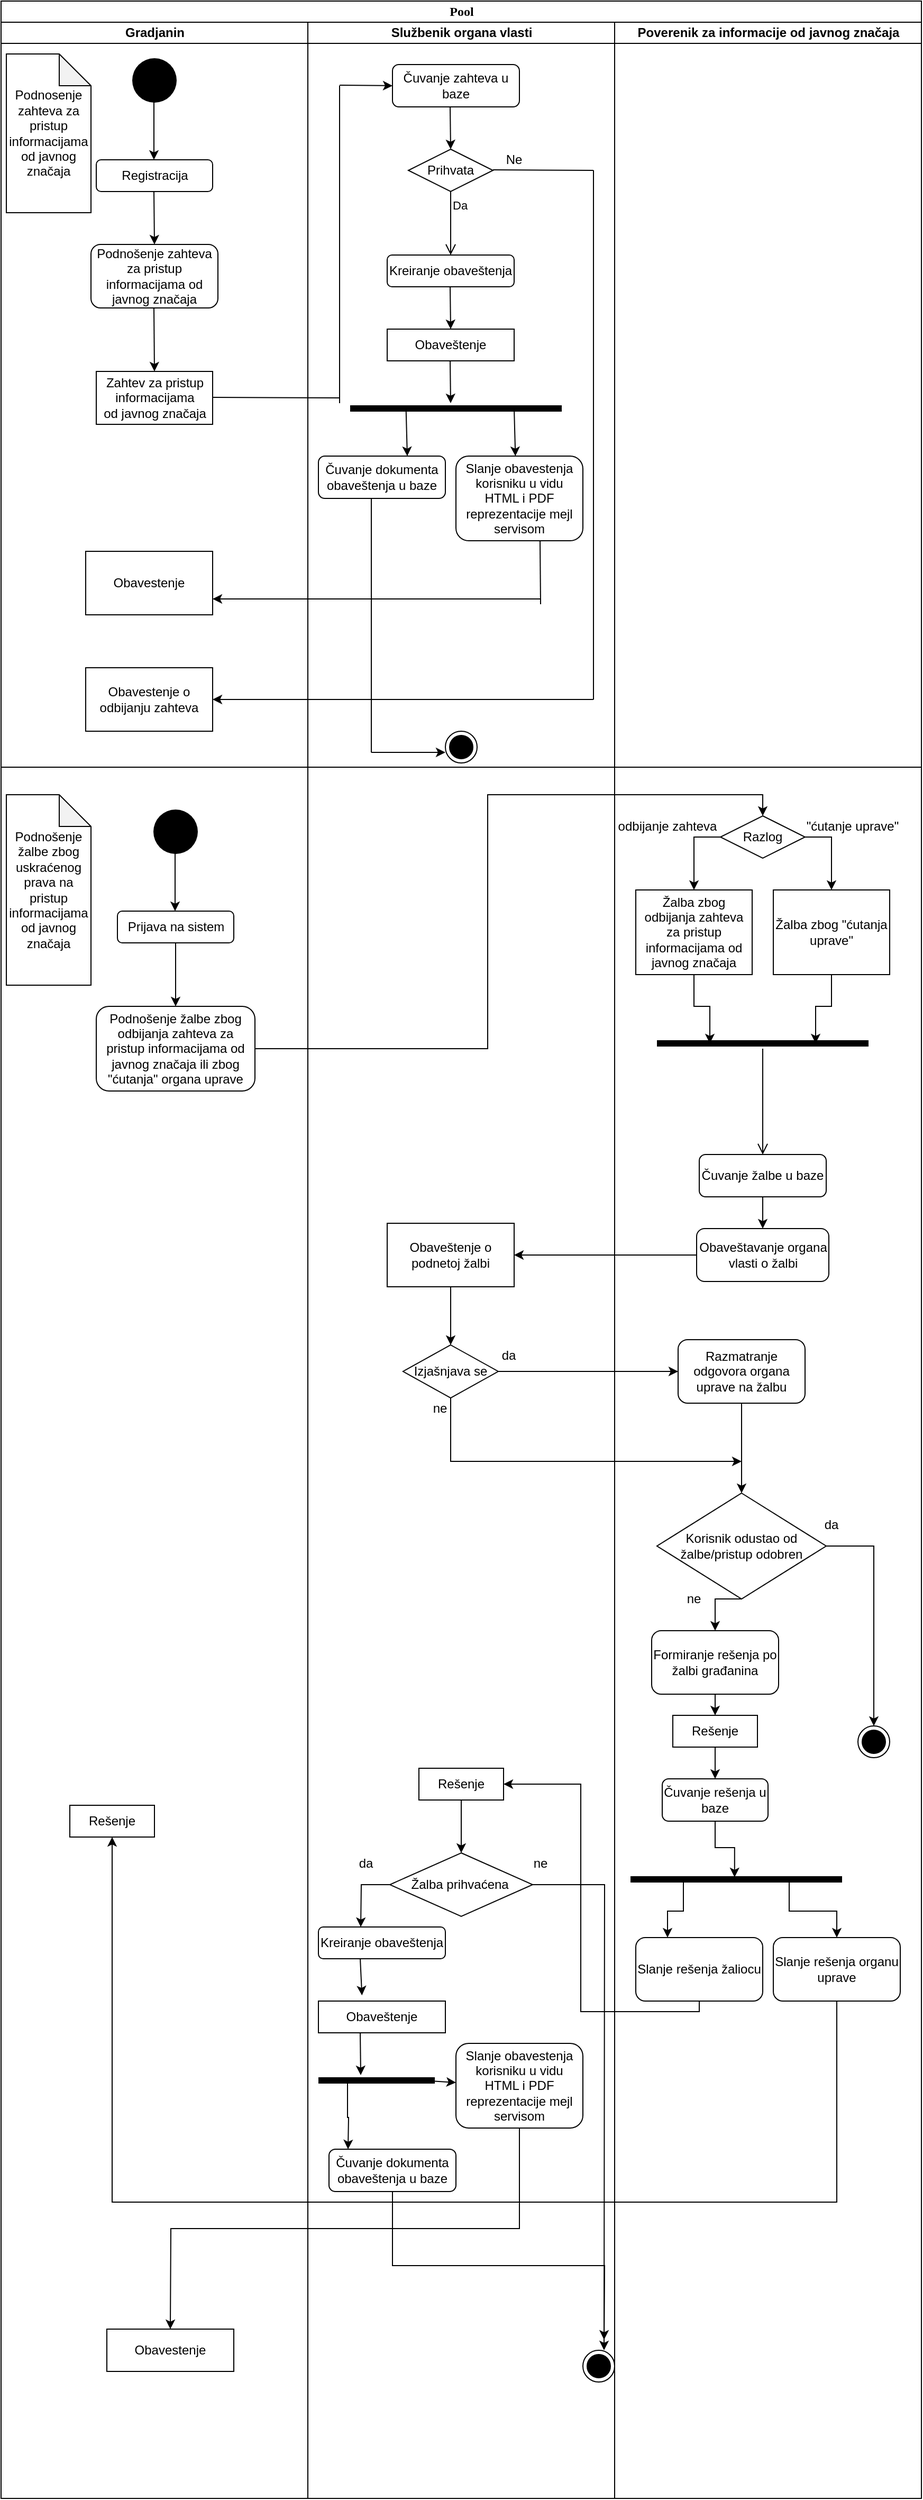 <mxfile version="14.1.9" type="device"><diagram name="Page-1" id="0783ab3e-0a74-02c8-0abd-f7b4e66b4bec"><mxGraphModel dx="1038" dy="580" grid="1" gridSize="10" guides="1" tooltips="1" connect="1" arrows="1" fold="1" page="1" pageScale="1" pageWidth="850" pageHeight="1100" background="#ffffff" math="0" shadow="0"><root><mxCell id="0"/><mxCell id="1" parent="0"/><mxCell id="1c1d494c118603dd-1" value="Pool" style="swimlane;html=1;childLayout=stackLayout;startSize=20;rounded=0;shadow=0;comic=0;labelBackgroundColor=none;strokeWidth=1;fontFamily=Verdana;fontSize=12;align=center;" parent="1" vertex="1"><mxGeometry x="40" y="80" width="870" height="2360" as="geometry"/></mxCell><mxCell id="1c1d494c118603dd-2" value="Gradjanin" style="swimlane;html=1;startSize=20;" parent="1c1d494c118603dd-1" vertex="1"><mxGeometry y="20" width="290" height="2340" as="geometry"/></mxCell><mxCell id="YrZ_XM2iZzjS509e-_wG-17" value="" style="ellipse;html=1;shape=startState;fillColor=#000000;strokeColor=none;" vertex="1" parent="1c1d494c118603dd-2"><mxGeometry x="120" y="30" width="50" height="50" as="geometry"/></mxCell><mxCell id="YrZ_XM2iZzjS509e-_wG-18" value="" style="edgeStyle=orthogonalEdgeStyle;html=1;verticalAlign=bottom;endArrow=open;endSize=8;strokeColor=none;" edge="1" source="YrZ_XM2iZzjS509e-_wG-17" parent="1c1d494c118603dd-2"><mxGeometry relative="1" as="geometry"><mxPoint x="45" y="120" as="targetPoint"/></mxGeometry></mxCell><mxCell id="YrZ_XM2iZzjS509e-_wG-20" value="Registracija" style="html=1;strokeColor=#000000;rounded=1;" vertex="1" parent="1c1d494c118603dd-2"><mxGeometry x="90" y="130" width="110" height="30" as="geometry"/></mxCell><mxCell id="YrZ_XM2iZzjS509e-_wG-22" value="" style="endArrow=classic;html=1;" edge="1" parent="1c1d494c118603dd-2"><mxGeometry width="50" height="50" relative="1" as="geometry"><mxPoint x="144.5" y="50" as="sourcePoint"/><mxPoint x="144.5" y="130" as="targetPoint"/></mxGeometry></mxCell><mxCell id="YrZ_XM2iZzjS509e-_wG-23" value="Podnošenje zahteva za pristup informacijama od javnog značaja" style="rounded=1;whiteSpace=wrap;html=1;strokeColor=#000000;" vertex="1" parent="1c1d494c118603dd-2"><mxGeometry x="85" y="210" width="120" height="60" as="geometry"/></mxCell><mxCell id="YrZ_XM2iZzjS509e-_wG-25" value="" style="endArrow=classic;html=1;" edge="1" parent="1c1d494c118603dd-2"><mxGeometry width="50" height="50" relative="1" as="geometry"><mxPoint x="144.5" y="160" as="sourcePoint"/><mxPoint x="145" y="210" as="targetPoint"/></mxGeometry></mxCell><mxCell id="YrZ_XM2iZzjS509e-_wG-27" value="Zahtev za pristup &lt;br&gt;informacijama &lt;br&gt;od javnog značaja" style="html=1;rounded=0;strokeColor=#000000;" vertex="1" parent="1c1d494c118603dd-2"><mxGeometry x="90" y="330" width="110" height="50" as="geometry"/></mxCell><mxCell id="YrZ_XM2iZzjS509e-_wG-28" value="" style="endArrow=classic;html=1;" edge="1" parent="1c1d494c118603dd-2"><mxGeometry width="50" height="50" relative="1" as="geometry"><mxPoint x="144.5" y="270" as="sourcePoint"/><mxPoint x="145" y="330" as="targetPoint"/></mxGeometry></mxCell><mxCell id="YrZ_XM2iZzjS509e-_wG-31" value="" style="endArrow=none;html=1;" edge="1" parent="1c1d494c118603dd-2"><mxGeometry width="50" height="50" relative="1" as="geometry"><mxPoint x="200" y="354.5" as="sourcePoint"/><mxPoint x="320" y="355" as="targetPoint"/></mxGeometry></mxCell><mxCell id="YrZ_XM2iZzjS509e-_wG-53" value="Obavestenje" style="rounded=0;whiteSpace=wrap;html=1;strokeColor=#000000;fillColor=#FFFFFF;" vertex="1" parent="1c1d494c118603dd-2"><mxGeometry x="80" y="500" width="120" height="60" as="geometry"/></mxCell><mxCell id="YrZ_XM2iZzjS509e-_wG-62" value="Obavestenje o odbijanju zahteva" style="rounded=0;whiteSpace=wrap;html=1;" vertex="1" parent="1c1d494c118603dd-2"><mxGeometry x="80" y="610" width="120" height="60" as="geometry"/></mxCell><mxCell id="YrZ_XM2iZzjS509e-_wG-68" value="Podnosenje zahteva za pristup informacijama od javnog značaja" style="shape=note;whiteSpace=wrap;html=1;backgroundOutline=1;darkOpacity=0.05;rounded=0;strokeColor=#000000;fillColor=#FFFFFF;" vertex="1" parent="1c1d494c118603dd-2"><mxGeometry x="5" y="30" width="80" height="150" as="geometry"/></mxCell><mxCell id="YrZ_XM2iZzjS509e-_wG-69" value="Podnošenje žalbe zbog uskraćenog prava na pristup informacijama od javnog značaja" style="shape=note;whiteSpace=wrap;html=1;backgroundOutline=1;darkOpacity=0.05;rounded=0;strokeColor=#000000;fillColor=#FFFFFF;" vertex="1" parent="1c1d494c118603dd-2"><mxGeometry x="5" y="730" width="80" height="180" as="geometry"/></mxCell><mxCell id="YrZ_XM2iZzjS509e-_wG-70" value="" style="ellipse;html=1;shape=startState;fillColor=#000000;strokeColor=none;" vertex="1" parent="1c1d494c118603dd-2"><mxGeometry x="140" y="740" width="50" height="50" as="geometry"/></mxCell><mxCell id="YrZ_XM2iZzjS509e-_wG-71" value="Prijava na sistem" style="html=1;strokeColor=#000000;rounded=1;" vertex="1" parent="1c1d494c118603dd-2"><mxGeometry x="110" y="840" width="110" height="30" as="geometry"/></mxCell><mxCell id="YrZ_XM2iZzjS509e-_wG-72" value="" style="endArrow=classic;html=1;" edge="1" parent="1c1d494c118603dd-2"><mxGeometry width="50" height="50" relative="1" as="geometry"><mxPoint x="164.5" y="760" as="sourcePoint"/><mxPoint x="164.5" y="840" as="targetPoint"/></mxGeometry></mxCell><mxCell id="YrZ_XM2iZzjS509e-_wG-73" value="Podnošenje žalbe zbog odbijanja zahteva za pristup informacijama od javnog značaja ili zbog &quot;ćutanja&quot; organa uprave" style="rounded=1;whiteSpace=wrap;html=1;strokeColor=#000000;fillColor=#FFFFFF;" vertex="1" parent="1c1d494c118603dd-2"><mxGeometry x="90" y="930" width="150" height="80" as="geometry"/></mxCell><mxCell id="YrZ_XM2iZzjS509e-_wG-74" value="" style="endArrow=classic;html=1;strokeColor=#000000;exitX=0.5;exitY=1;exitDx=0;exitDy=0;entryX=0.5;entryY=0;entryDx=0;entryDy=0;" edge="1" parent="1c1d494c118603dd-2" source="YrZ_XM2iZzjS509e-_wG-71" target="YrZ_XM2iZzjS509e-_wG-73"><mxGeometry width="50" height="50" relative="1" as="geometry"><mxPoint x="270" y="920" as="sourcePoint"/><mxPoint x="320" y="870" as="targetPoint"/></mxGeometry></mxCell><mxCell id="YrZ_XM2iZzjS509e-_wG-128" value="Rešenje" style="rounded=0;whiteSpace=wrap;html=1;strokeColor=#000000;fillColor=#FFFFFF;" vertex="1" parent="1c1d494c118603dd-2"><mxGeometry x="65" y="1685" width="80" height="30" as="geometry"/></mxCell><mxCell id="YrZ_XM2iZzjS509e-_wG-194" value="Obavestenje" style="rounded=0;whiteSpace=wrap;html=1;strokeColor=#000000;fillColor=#FFFFFF;" vertex="1" parent="1c1d494c118603dd-2"><mxGeometry x="100" y="2180" width="120" height="40" as="geometry"/></mxCell><mxCell id="YrZ_XM2iZzjS509e-_wG-92" style="edgeStyle=orthogonalEdgeStyle;rounded=0;orthogonalLoop=1;jettySize=auto;html=1;exitX=1;exitY=0.5;exitDx=0;exitDy=0;entryX=0.5;entryY=0;entryDx=0;entryDy=0;strokeColor=#000000;" edge="1" parent="1c1d494c118603dd-1" source="YrZ_XM2iZzjS509e-_wG-73" target="YrZ_XM2iZzjS509e-_wG-80"><mxGeometry relative="1" as="geometry"/></mxCell><mxCell id="YrZ_XM2iZzjS509e-_wG-100" style="edgeStyle=orthogonalEdgeStyle;rounded=0;orthogonalLoop=1;jettySize=auto;html=1;exitX=0;exitY=0.5;exitDx=0;exitDy=0;strokeColor=#000000;entryX=1;entryY=0.5;entryDx=0;entryDy=0;" edge="1" parent="1c1d494c118603dd-1" source="YrZ_XM2iZzjS509e-_wG-98" target="YrZ_XM2iZzjS509e-_wG-102"><mxGeometry relative="1" as="geometry"><mxPoint x="490" y="1185" as="targetPoint"/></mxGeometry></mxCell><mxCell id="YrZ_XM2iZzjS509e-_wG-104" style="edgeStyle=orthogonalEdgeStyle;rounded=0;orthogonalLoop=1;jettySize=auto;html=1;exitX=1;exitY=0.5;exitDx=0;exitDy=0;strokeColor=#000000;entryX=0;entryY=0.5;entryDx=0;entryDy=0;" edge="1" parent="1c1d494c118603dd-1" source="YrZ_XM2iZzjS509e-_wG-103" target="YrZ_XM2iZzjS509e-_wG-105"><mxGeometry relative="1" as="geometry"><mxPoint x="690" y="1295" as="targetPoint"/></mxGeometry></mxCell><mxCell id="YrZ_XM2iZzjS509e-_wG-107" style="edgeStyle=orthogonalEdgeStyle;rounded=0;orthogonalLoop=1;jettySize=auto;html=1;exitX=0.5;exitY=1;exitDx=0;exitDy=0;strokeColor=#000000;" edge="1" parent="1c1d494c118603dd-1" source="YrZ_XM2iZzjS509e-_wG-103"><mxGeometry relative="1" as="geometry"><mxPoint x="700" y="1380" as="targetPoint"/><Array as="points"><mxPoint x="425" y="1380"/></Array></mxGeometry></mxCell><mxCell id="YrZ_XM2iZzjS509e-_wG-126" style="edgeStyle=orthogonalEdgeStyle;rounded=0;orthogonalLoop=1;jettySize=auto;html=1;exitX=0.5;exitY=1;exitDx=0;exitDy=0;entryX=1;entryY=0.5;entryDx=0;entryDy=0;strokeColor=#000000;" edge="1" parent="1c1d494c118603dd-1" source="YrZ_XM2iZzjS509e-_wG-123" target="YrZ_XM2iZzjS509e-_wG-121"><mxGeometry relative="1" as="geometry"><Array as="points"><mxPoint x="660" y="1900"/><mxPoint x="548" y="1900"/><mxPoint x="548" y="1685"/></Array></mxGeometry></mxCell><mxCell id="YrZ_XM2iZzjS509e-_wG-127" style="edgeStyle=orthogonalEdgeStyle;rounded=0;orthogonalLoop=1;jettySize=auto;html=1;exitX=0.5;exitY=1;exitDx=0;exitDy=0;strokeColor=#000000;entryX=0.5;entryY=1;entryDx=0;entryDy=0;" edge="1" parent="1c1d494c118603dd-1" source="YrZ_XM2iZzjS509e-_wG-124" target="YrZ_XM2iZzjS509e-_wG-128"><mxGeometry relative="1" as="geometry"><mxPoint x="105" y="1740" as="targetPoint"/><Array as="points"><mxPoint x="790" y="2080"/><mxPoint x="105" y="2080"/></Array></mxGeometry></mxCell><mxCell id="1c1d494c118603dd-3" value="Službenik organa vlasti" style="swimlane;html=1;startSize=20;" parent="1c1d494c118603dd-1" vertex="1"><mxGeometry x="290" y="20" width="290" height="2340" as="geometry"/></mxCell><mxCell id="YrZ_XM2iZzjS509e-_wG-29" value="Čuvanje zahteva u baze" style="rounded=1;whiteSpace=wrap;html=1;strokeColor=#000000;" vertex="1" parent="1c1d494c118603dd-3"><mxGeometry x="80" y="40" width="120" height="40" as="geometry"/></mxCell><mxCell id="YrZ_XM2iZzjS509e-_wG-32" value="" style="endArrow=none;html=1;" edge="1" parent="1c1d494c118603dd-3"><mxGeometry width="50" height="50" relative="1" as="geometry"><mxPoint x="30" y="360" as="sourcePoint"/><mxPoint x="30" y="60" as="targetPoint"/></mxGeometry></mxCell><mxCell id="YrZ_XM2iZzjS509e-_wG-33" value="" style="endArrow=classic;html=1;" edge="1" parent="1c1d494c118603dd-3"><mxGeometry width="50" height="50" relative="1" as="geometry"><mxPoint x="30" y="59.5" as="sourcePoint"/><mxPoint x="80" y="60" as="targetPoint"/></mxGeometry></mxCell><mxCell id="YrZ_XM2iZzjS509e-_wG-36" value="Prihvata" style="rhombus;whiteSpace=wrap;html=1;rounded=0;fillColor=#FFFFFF;" vertex="1" parent="1c1d494c118603dd-3"><mxGeometry x="95" y="120" width="80" height="40" as="geometry"/></mxCell><mxCell id="YrZ_XM2iZzjS509e-_wG-38" value="Da" style="edgeStyle=orthogonalEdgeStyle;html=1;align=left;verticalAlign=top;endArrow=open;endSize=8;" edge="1" source="YrZ_XM2iZzjS509e-_wG-36" parent="1c1d494c118603dd-3"><mxGeometry x="-1" relative="1" as="geometry"><mxPoint x="135" y="220" as="targetPoint"/></mxGeometry></mxCell><mxCell id="YrZ_XM2iZzjS509e-_wG-40" value="" style="endArrow=classic;html=1;strokeColor=#000000;" edge="1" parent="1c1d494c118603dd-3"><mxGeometry width="50" height="50" relative="1" as="geometry"><mxPoint x="134.5" y="80" as="sourcePoint"/><mxPoint x="135" y="120" as="targetPoint"/></mxGeometry></mxCell><mxCell id="YrZ_XM2iZzjS509e-_wG-41" value="Kreiranje obaveštenja" style="rounded=1;whiteSpace=wrap;html=1;strokeColor=#000000;fillColor=#FFFFFF;" vertex="1" parent="1c1d494c118603dd-3"><mxGeometry x="75" y="220" width="120" height="30" as="geometry"/></mxCell><mxCell id="YrZ_XM2iZzjS509e-_wG-42" value="Obaveštenje" style="rounded=0;whiteSpace=wrap;html=1;strokeColor=#000000;fillColor=#FFFFFF;" vertex="1" parent="1c1d494c118603dd-3"><mxGeometry x="75" y="290" width="120" height="30" as="geometry"/></mxCell><mxCell id="YrZ_XM2iZzjS509e-_wG-43" value="Čuvanje dokumenta obaveštenja u baze" style="rounded=1;whiteSpace=wrap;html=1;strokeColor=#000000;fillColor=#FFFFFF;" vertex="1" parent="1c1d494c118603dd-3"><mxGeometry x="10" y="410" width="120" height="40" as="geometry"/></mxCell><mxCell id="YrZ_XM2iZzjS509e-_wG-45" value="" style="endArrow=classic;html=1;strokeColor=#000000;entryX=0.5;entryY=0;entryDx=0;entryDy=0;" edge="1" parent="1c1d494c118603dd-3" target="YrZ_XM2iZzjS509e-_wG-42"><mxGeometry width="50" height="50" relative="1" as="geometry"><mxPoint x="134.5" y="250" as="sourcePoint"/><mxPoint x="134.5" y="310" as="targetPoint"/></mxGeometry></mxCell><mxCell id="YrZ_XM2iZzjS509e-_wG-46" value="Slanje obavestenja korisniku u vidu HTML i PDF reprezentacije mejl servisom" style="rounded=1;whiteSpace=wrap;html=1;strokeColor=#000000;fillColor=#FFFFFF;" vertex="1" parent="1c1d494c118603dd-3"><mxGeometry x="140" y="410" width="120" height="80" as="geometry"/></mxCell><mxCell id="YrZ_XM2iZzjS509e-_wG-48" value="" style="shape=line;html=1;strokeWidth=6;" vertex="1" parent="1c1d494c118603dd-3"><mxGeometry x="40" y="360" width="200" height="10" as="geometry"/></mxCell><mxCell id="YrZ_XM2iZzjS509e-_wG-49" value="" style="endArrow=classic;html=1;strokeColor=#000000;" edge="1" parent="1c1d494c118603dd-3"><mxGeometry width="50" height="50" relative="1" as="geometry"><mxPoint x="134.5" y="320" as="sourcePoint"/><mxPoint x="135" y="360" as="targetPoint"/></mxGeometry></mxCell><mxCell id="YrZ_XM2iZzjS509e-_wG-51" value="" style="endArrow=classic;html=1;strokeColor=#000000;exitX=0.264;exitY=0.517;exitDx=0;exitDy=0;exitPerimeter=0;" edge="1" parent="1c1d494c118603dd-3" source="YrZ_XM2iZzjS509e-_wG-48"><mxGeometry width="50" height="50" relative="1" as="geometry"><mxPoint x="94" y="370" as="sourcePoint"/><mxPoint x="94" y="410" as="targetPoint"/></mxGeometry></mxCell><mxCell id="YrZ_XM2iZzjS509e-_wG-52" value="" style="endArrow=classic;html=1;strokeColor=#000000;exitX=0.264;exitY=0.517;exitDx=0;exitDy=0;exitPerimeter=0;" edge="1" parent="1c1d494c118603dd-3"><mxGeometry width="50" height="50" relative="1" as="geometry"><mxPoint x="195.0" y="365.17" as="sourcePoint"/><mxPoint x="196.2" y="410" as="targetPoint"/></mxGeometry></mxCell><mxCell id="YrZ_XM2iZzjS509e-_wG-54" value="" style="endArrow=none;html=1;strokeColor=#000000;" edge="1" parent="1c1d494c118603dd-3"><mxGeometry width="50" height="50" relative="1" as="geometry"><mxPoint x="220" y="550" as="sourcePoint"/><mxPoint x="219.5" y="490" as="targetPoint"/></mxGeometry></mxCell><mxCell id="YrZ_XM2iZzjS509e-_wG-55" value="" style="endArrow=classic;html=1;strokeColor=#000000;entryX=1;entryY=0.75;entryDx=0;entryDy=0;" edge="1" parent="1c1d494c118603dd-3" target="YrZ_XM2iZzjS509e-_wG-53"><mxGeometry width="50" height="50" relative="1" as="geometry"><mxPoint x="220" y="545" as="sourcePoint"/><mxPoint x="100" y="540" as="targetPoint"/></mxGeometry></mxCell><mxCell id="YrZ_XM2iZzjS509e-_wG-56" value="" style="ellipse;html=1;shape=endState;fillColor=#000000;rounded=0;" vertex="1" parent="1c1d494c118603dd-3"><mxGeometry x="130" y="670" width="30" height="30" as="geometry"/></mxCell><mxCell id="YrZ_XM2iZzjS509e-_wG-57" value="" style="endArrow=none;html=1;strokeColor=#000000;" edge="1" parent="1c1d494c118603dd-3"><mxGeometry width="50" height="50" relative="1" as="geometry"><mxPoint x="60" y="450" as="sourcePoint"/><mxPoint x="60" y="690" as="targetPoint"/></mxGeometry></mxCell><mxCell id="YrZ_XM2iZzjS509e-_wG-58" value="" style="endArrow=classic;html=1;strokeColor=#000000;" edge="1" parent="1c1d494c118603dd-3"><mxGeometry width="50" height="50" relative="1" as="geometry"><mxPoint x="60" y="690" as="sourcePoint"/><mxPoint x="130" y="690" as="targetPoint"/></mxGeometry></mxCell><mxCell id="YrZ_XM2iZzjS509e-_wG-60" value="" style="endArrow=none;html=1;strokeColor=#000000;" edge="1" parent="1c1d494c118603dd-3"><mxGeometry width="50" height="50" relative="1" as="geometry"><mxPoint x="270" y="640" as="sourcePoint"/><mxPoint x="270" y="140" as="targetPoint"/></mxGeometry></mxCell><mxCell id="YrZ_XM2iZzjS509e-_wG-61" value="" style="endArrow=classic;html=1;strokeColor=#000000;" edge="1" parent="1c1d494c118603dd-3" target="YrZ_XM2iZzjS509e-_wG-62"><mxGeometry width="50" height="50" relative="1" as="geometry"><mxPoint x="270" y="640" as="sourcePoint"/><mxPoint x="-90" y="640" as="targetPoint"/></mxGeometry></mxCell><mxCell id="YrZ_XM2iZzjS509e-_wG-63" value="Ne" style="text;html=1;strokeColor=none;fillColor=none;align=center;verticalAlign=middle;whiteSpace=wrap;rounded=0;" vertex="1" parent="1c1d494c118603dd-3"><mxGeometry x="175" y="120" width="40" height="20" as="geometry"/></mxCell><mxCell id="YrZ_XM2iZzjS509e-_wG-65" value="" style="endArrow=none;html=1;strokeColor=#000000;" edge="1" parent="1c1d494c118603dd-3"><mxGeometry width="50" height="50" relative="1" as="geometry"><mxPoint x="175" y="139.5" as="sourcePoint"/><mxPoint x="270" y="140" as="targetPoint"/></mxGeometry></mxCell><mxCell id="YrZ_XM2iZzjS509e-_wG-106" style="edgeStyle=orthogonalEdgeStyle;rounded=0;orthogonalLoop=1;jettySize=auto;html=1;exitX=0.5;exitY=1;exitDx=0;exitDy=0;entryX=0.5;entryY=0;entryDx=0;entryDy=0;strokeColor=#000000;" edge="1" parent="1c1d494c118603dd-3" source="YrZ_XM2iZzjS509e-_wG-102" target="YrZ_XM2iZzjS509e-_wG-103"><mxGeometry relative="1" as="geometry"/></mxCell><mxCell id="YrZ_XM2iZzjS509e-_wG-102" value="Obaveštenje o podnetoj žalbi" style="rounded=0;whiteSpace=wrap;html=1;strokeColor=#000000;fillColor=#FFFFFF;" vertex="1" parent="1c1d494c118603dd-3"><mxGeometry x="75" y="1135" width="120" height="60" as="geometry"/></mxCell><mxCell id="YrZ_XM2iZzjS509e-_wG-103" value="Izjašnjava se" style="rhombus;whiteSpace=wrap;html=1;rounded=0;fillColor=#FFFFFF;" vertex="1" parent="1c1d494c118603dd-3"><mxGeometry x="90" y="1250" width="90" height="50" as="geometry"/></mxCell><mxCell id="YrZ_XM2iZzjS509e-_wG-110" value="ne" style="text;html=1;strokeColor=none;fillColor=none;align=center;verticalAlign=middle;whiteSpace=wrap;rounded=0;" vertex="1" parent="1c1d494c118603dd-3"><mxGeometry x="110" y="1300" width="30" height="20" as="geometry"/></mxCell><mxCell id="YrZ_XM2iZzjS509e-_wG-176" style="edgeStyle=orthogonalEdgeStyle;rounded=0;orthogonalLoop=1;jettySize=auto;html=1;exitX=0.5;exitY=1;exitDx=0;exitDy=0;entryX=0.5;entryY=0;entryDx=0;entryDy=0;strokeColor=#000000;" edge="1" parent="1c1d494c118603dd-3" source="YrZ_XM2iZzjS509e-_wG-121" target="YrZ_XM2iZzjS509e-_wG-175"><mxGeometry relative="1" as="geometry"/></mxCell><mxCell id="YrZ_XM2iZzjS509e-_wG-121" value="Rešenje" style="rounded=0;whiteSpace=wrap;html=1;strokeColor=#000000;fillColor=#FFFFFF;" vertex="1" parent="1c1d494c118603dd-3"><mxGeometry x="105" y="1650" width="80" height="30" as="geometry"/></mxCell><mxCell id="YrZ_XM2iZzjS509e-_wG-111" value="da" style="text;html=1;strokeColor=none;fillColor=none;align=center;verticalAlign=middle;whiteSpace=wrap;rounded=0;" vertex="1" parent="1c1d494c118603dd-3"><mxGeometry x="175" y="1250" width="30" height="20" as="geometry"/></mxCell><mxCell id="YrZ_XM2iZzjS509e-_wG-175" value="Žalba prihvaćena&amp;nbsp;" style="rhombus;whiteSpace=wrap;html=1;rounded=0;strokeColor=#000000;fillColor=#FFFFFF;" vertex="1" parent="1c1d494c118603dd-3"><mxGeometry x="77.5" y="1730" width="135" height="60" as="geometry"/></mxCell><mxCell id="YrZ_XM2iZzjS509e-_wG-173" value="ne" style="text;html=1;strokeColor=none;fillColor=none;align=center;verticalAlign=middle;whiteSpace=wrap;rounded=0;" vertex="1" parent="1c1d494c118603dd-3"><mxGeometry x="205" y="1730" width="30" height="20" as="geometry"/></mxCell><mxCell id="YrZ_XM2iZzjS509e-_wG-180" value="da" style="text;html=1;strokeColor=none;fillColor=none;align=center;verticalAlign=middle;whiteSpace=wrap;rounded=0;" vertex="1" parent="1c1d494c118603dd-3"><mxGeometry x="40" y="1730" width="30" height="20" as="geometry"/></mxCell><mxCell id="YrZ_XM2iZzjS509e-_wG-183" value="Kreiranje obaveštenja" style="rounded=1;whiteSpace=wrap;html=1;strokeColor=#000000;fillColor=#FFFFFF;" vertex="1" parent="1c1d494c118603dd-3"><mxGeometry x="10" y="1800" width="120" height="30" as="geometry"/></mxCell><mxCell id="YrZ_XM2iZzjS509e-_wG-184" value="Obaveštenje" style="rounded=0;whiteSpace=wrap;html=1;strokeColor=#000000;fillColor=#FFFFFF;" vertex="1" parent="1c1d494c118603dd-3"><mxGeometry x="10" y="1870" width="120" height="30" as="geometry"/></mxCell><mxCell id="YrZ_XM2iZzjS509e-_wG-185" value="" style="endArrow=classic;html=1;strokeColor=#000000;entryX=0.343;entryY=-0.18;entryDx=0;entryDy=0;entryPerimeter=0;" edge="1" parent="1c1d494c118603dd-3" target="YrZ_XM2iZzjS509e-_wG-184"><mxGeometry width="50" height="50" relative="1" as="geometry"><mxPoint x="49.5" y="1830" as="sourcePoint"/><mxPoint x="-280.5" y="1790" as="targetPoint"/></mxGeometry></mxCell><mxCell id="YrZ_XM2iZzjS509e-_wG-186" value="Slanje obavestenja korisniku u vidu HTML i PDF reprezentacije mejl servisom" style="rounded=1;whiteSpace=wrap;html=1;strokeColor=#000000;fillColor=#FFFFFF;" vertex="1" parent="1c1d494c118603dd-3"><mxGeometry x="140" y="1910" width="120" height="80" as="geometry"/></mxCell><mxCell id="YrZ_XM2iZzjS509e-_wG-187" value="" style="endArrow=classic;html=1;strokeColor=#000000;" edge="1" parent="1c1d494c118603dd-3"><mxGeometry width="50" height="50" relative="1" as="geometry"><mxPoint x="49.5" y="1900" as="sourcePoint"/><mxPoint x="50" y="1940" as="targetPoint"/></mxGeometry></mxCell><mxCell id="YrZ_XM2iZzjS509e-_wG-189" value="" style="endArrow=classic;html=1;strokeColor=#000000;exitX=0.264;exitY=0.517;exitDx=0;exitDy=0;exitPerimeter=0;" edge="1" parent="1c1d494c118603dd-3"><mxGeometry width="50" height="50" relative="1" as="geometry"><mxPoint x="110" y="1945.17" as="sourcePoint"/><mxPoint x="140" y="1947" as="targetPoint"/></mxGeometry></mxCell><mxCell id="YrZ_XM2iZzjS509e-_wG-190" value="" style="shape=line;html=1;strokeWidth=6;rounded=0;fillColor=#FFFFFF;" vertex="1" parent="1c1d494c118603dd-3"><mxGeometry x="10" y="1940" width="110" height="10" as="geometry"/></mxCell><mxCell id="YrZ_XM2iZzjS509e-_wG-192" value="Čuvanje dokumenta obaveštenja u baze" style="rounded=1;whiteSpace=wrap;html=1;strokeColor=#000000;fillColor=#FFFFFF;" vertex="1" parent="1c1d494c118603dd-3"><mxGeometry x="20" y="2010" width="120" height="40" as="geometry"/></mxCell><mxCell id="YrZ_XM2iZzjS509e-_wG-1" value="Poverenik za informacije od javnog značaja" style="swimlane;html=1;startSize=20;" vertex="1" parent="1c1d494c118603dd-1"><mxGeometry x="580" y="20" width="290" height="2340" as="geometry"/></mxCell><mxCell id="YrZ_XM2iZzjS509e-_wG-95" style="edgeStyle=orthogonalEdgeStyle;rounded=0;orthogonalLoop=1;jettySize=auto;html=1;exitX=0.5;exitY=1;exitDx=0;exitDy=0;entryX=0.25;entryY=0.5;entryDx=0;entryDy=0;entryPerimeter=0;strokeColor=#000000;" edge="1" parent="YrZ_XM2iZzjS509e-_wG-1" source="YrZ_XM2iZzjS509e-_wG-75" target="YrZ_XM2iZzjS509e-_wG-93"><mxGeometry relative="1" as="geometry"/></mxCell><mxCell id="YrZ_XM2iZzjS509e-_wG-75" value="Žalba zbog odbijanja zahteva za pristup informacijama od javnog značaja" style="rounded=0;whiteSpace=wrap;html=1;strokeColor=#000000;fillColor=#FFFFFF;" vertex="1" parent="YrZ_XM2iZzjS509e-_wG-1"><mxGeometry x="20" y="820" width="110" height="80" as="geometry"/></mxCell><mxCell id="YrZ_XM2iZzjS509e-_wG-96" style="edgeStyle=orthogonalEdgeStyle;rounded=0;orthogonalLoop=1;jettySize=auto;html=1;exitX=0.5;exitY=1;exitDx=0;exitDy=0;entryX=0.75;entryY=0.5;entryDx=0;entryDy=0;entryPerimeter=0;strokeColor=#000000;" edge="1" parent="YrZ_XM2iZzjS509e-_wG-1" source="YrZ_XM2iZzjS509e-_wG-76" target="YrZ_XM2iZzjS509e-_wG-93"><mxGeometry relative="1" as="geometry"/></mxCell><mxCell id="YrZ_XM2iZzjS509e-_wG-76" value="Žalba zbog &quot;ćutanja uprave&quot;" style="rounded=0;whiteSpace=wrap;html=1;strokeColor=#000000;fillColor=#FFFFFF;" vertex="1" parent="YrZ_XM2iZzjS509e-_wG-1"><mxGeometry x="150" y="820" width="110" height="80" as="geometry"/></mxCell><mxCell id="YrZ_XM2iZzjS509e-_wG-82" style="edgeStyle=orthogonalEdgeStyle;rounded=0;orthogonalLoop=1;jettySize=auto;html=1;exitX=0;exitY=0.5;exitDx=0;exitDy=0;entryX=0.5;entryY=0;entryDx=0;entryDy=0;strokeColor=#000000;" edge="1" parent="YrZ_XM2iZzjS509e-_wG-1" source="YrZ_XM2iZzjS509e-_wG-80" target="YrZ_XM2iZzjS509e-_wG-75"><mxGeometry relative="1" as="geometry"/></mxCell><mxCell id="YrZ_XM2iZzjS509e-_wG-83" style="edgeStyle=orthogonalEdgeStyle;rounded=0;orthogonalLoop=1;jettySize=auto;html=1;exitX=1;exitY=0.5;exitDx=0;exitDy=0;entryX=0.5;entryY=0;entryDx=0;entryDy=0;strokeColor=#000000;" edge="1" parent="YrZ_XM2iZzjS509e-_wG-1" source="YrZ_XM2iZzjS509e-_wG-80" target="YrZ_XM2iZzjS509e-_wG-76"><mxGeometry relative="1" as="geometry"/></mxCell><mxCell id="YrZ_XM2iZzjS509e-_wG-80" value="Razlog" style="rhombus;whiteSpace=wrap;html=1;rounded=0;fillColor=#FFFFFF;" vertex="1" parent="YrZ_XM2iZzjS509e-_wG-1"><mxGeometry x="100" y="750" width="80" height="40" as="geometry"/></mxCell><mxCell id="YrZ_XM2iZzjS509e-_wG-84" value="&quot;ćutanje uprave&quot;" style="text;html=1;strokeColor=none;fillColor=none;align=center;verticalAlign=middle;whiteSpace=wrap;rounded=0;" vertex="1" parent="YrZ_XM2iZzjS509e-_wG-1"><mxGeometry x="180" y="750" width="90" height="20" as="geometry"/></mxCell><mxCell id="YrZ_XM2iZzjS509e-_wG-88" value="odbijanje zahteva" style="text;html=1;strokeColor=none;fillColor=none;align=center;verticalAlign=middle;whiteSpace=wrap;rounded=0;" vertex="1" parent="YrZ_XM2iZzjS509e-_wG-1"><mxGeometry y="750" width="100" height="20" as="geometry"/></mxCell><mxCell id="YrZ_XM2iZzjS509e-_wG-93" value="" style="shape=line;html=1;strokeWidth=6;rounded=0;fillColor=#FFFFFF;" vertex="1" parent="YrZ_XM2iZzjS509e-_wG-1"><mxGeometry x="40" y="960" width="200" height="10" as="geometry"/></mxCell><mxCell id="YrZ_XM2iZzjS509e-_wG-94" value="" style="edgeStyle=orthogonalEdgeStyle;html=1;verticalAlign=bottom;endArrow=open;endSize=8;entryX=0.5;entryY=0;entryDx=0;entryDy=0;" edge="1" source="YrZ_XM2iZzjS509e-_wG-93" parent="YrZ_XM2iZzjS509e-_wG-1" target="YrZ_XM2iZzjS509e-_wG-97"><mxGeometry relative="1" as="geometry"><mxPoint x="140" y="1040" as="targetPoint"/></mxGeometry></mxCell><mxCell id="YrZ_XM2iZzjS509e-_wG-99" style="edgeStyle=orthogonalEdgeStyle;rounded=0;orthogonalLoop=1;jettySize=auto;html=1;exitX=0.5;exitY=1;exitDx=0;exitDy=0;entryX=0.5;entryY=0;entryDx=0;entryDy=0;strokeColor=#000000;" edge="1" parent="YrZ_XM2iZzjS509e-_wG-1" source="YrZ_XM2iZzjS509e-_wG-97" target="YrZ_XM2iZzjS509e-_wG-98"><mxGeometry relative="1" as="geometry"/></mxCell><mxCell id="YrZ_XM2iZzjS509e-_wG-97" value="Čuvanje žalbe u baze" style="rounded=1;whiteSpace=wrap;html=1;strokeColor=#000000;fillColor=#FFFFFF;" vertex="1" parent="YrZ_XM2iZzjS509e-_wG-1"><mxGeometry x="80" y="1070" width="120" height="40" as="geometry"/></mxCell><mxCell id="YrZ_XM2iZzjS509e-_wG-98" value="Obaveštavanje organa vlasti o žalbi" style="rounded=1;whiteSpace=wrap;html=1;strokeColor=#000000;fillColor=#FFFFFF;" vertex="1" parent="YrZ_XM2iZzjS509e-_wG-1"><mxGeometry x="77.5" y="1140" width="125" height="50" as="geometry"/></mxCell><mxCell id="YrZ_XM2iZzjS509e-_wG-105" value="Razmatranje odgovora organa uprave na žalbu" style="rounded=1;whiteSpace=wrap;html=1;strokeColor=#000000;fillColor=#FFFFFF;" vertex="1" parent="YrZ_XM2iZzjS509e-_wG-1"><mxGeometry x="60" y="1245" width="120" height="60" as="geometry"/></mxCell><mxCell id="YrZ_XM2iZzjS509e-_wG-113" style="edgeStyle=orthogonalEdgeStyle;rounded=0;orthogonalLoop=1;jettySize=auto;html=1;exitX=0.5;exitY=1;exitDx=0;exitDy=0;entryX=0.5;entryY=0;entryDx=0;entryDy=0;strokeColor=#000000;" edge="1" parent="YrZ_XM2iZzjS509e-_wG-1" source="YrZ_XM2iZzjS509e-_wG-109" target="YrZ_XM2iZzjS509e-_wG-112"><mxGeometry relative="1" as="geometry"/></mxCell><mxCell id="YrZ_XM2iZzjS509e-_wG-109" value="Formiranje rešenja po žalbi građanina" style="rounded=1;whiteSpace=wrap;html=1;strokeColor=#000000;fillColor=#FFFFFF;" vertex="1" parent="YrZ_XM2iZzjS509e-_wG-1"><mxGeometry x="35" y="1520" width="120" height="60" as="geometry"/></mxCell><mxCell id="YrZ_XM2iZzjS509e-_wG-108" style="edgeStyle=orthogonalEdgeStyle;rounded=0;orthogonalLoop=1;jettySize=auto;html=1;exitX=0.5;exitY=1;exitDx=0;exitDy=0;strokeColor=#000000;entryX=0.5;entryY=0;entryDx=0;entryDy=0;" edge="1" parent="YrZ_XM2iZzjS509e-_wG-1" source="YrZ_XM2iZzjS509e-_wG-105" target="YrZ_XM2iZzjS509e-_wG-131"><mxGeometry relative="1" as="geometry"><mxPoint x="120" y="1390" as="targetPoint"/></mxGeometry></mxCell><mxCell id="YrZ_XM2iZzjS509e-_wG-115" style="edgeStyle=orthogonalEdgeStyle;rounded=0;orthogonalLoop=1;jettySize=auto;html=1;exitX=0.5;exitY=1;exitDx=0;exitDy=0;entryX=0.5;entryY=0;entryDx=0;entryDy=0;strokeColor=#000000;" edge="1" parent="YrZ_XM2iZzjS509e-_wG-1" source="YrZ_XM2iZzjS509e-_wG-112" target="YrZ_XM2iZzjS509e-_wG-114"><mxGeometry relative="1" as="geometry"/></mxCell><mxCell id="YrZ_XM2iZzjS509e-_wG-112" value="Rešenje" style="rounded=0;whiteSpace=wrap;html=1;strokeColor=#000000;fillColor=#FFFFFF;" vertex="1" parent="YrZ_XM2iZzjS509e-_wG-1"><mxGeometry x="55" y="1600" width="80" height="30" as="geometry"/></mxCell><mxCell id="YrZ_XM2iZzjS509e-_wG-118" style="edgeStyle=orthogonalEdgeStyle;rounded=0;orthogonalLoop=1;jettySize=auto;html=1;exitX=0.5;exitY=1;exitDx=0;exitDy=0;entryX=0.492;entryY=0.3;entryDx=0;entryDy=0;entryPerimeter=0;strokeColor=#000000;" edge="1" parent="YrZ_XM2iZzjS509e-_wG-1" source="YrZ_XM2iZzjS509e-_wG-114" target="YrZ_XM2iZzjS509e-_wG-116"><mxGeometry relative="1" as="geometry"/></mxCell><mxCell id="YrZ_XM2iZzjS509e-_wG-114" value="Čuvanje rešenja u baze" style="rounded=1;whiteSpace=wrap;html=1;strokeColor=#000000;fillColor=#FFFFFF;" vertex="1" parent="YrZ_XM2iZzjS509e-_wG-1"><mxGeometry x="45" y="1660" width="100" height="40" as="geometry"/></mxCell><mxCell id="YrZ_XM2iZzjS509e-_wG-116" value="" style="shape=line;html=1;strokeWidth=6;rounded=0;fillColor=#FFFFFF;" vertex="1" parent="YrZ_XM2iZzjS509e-_wG-1"><mxGeometry x="15" y="1750" width="200" height="10" as="geometry"/></mxCell><mxCell id="YrZ_XM2iZzjS509e-_wG-123" value="Slanje rešenja žaliocu" style="rounded=1;whiteSpace=wrap;html=1;strokeColor=#000000;fillColor=#FFFFFF;" vertex="1" parent="YrZ_XM2iZzjS509e-_wG-1"><mxGeometry x="20" y="1810" width="120" height="60" as="geometry"/></mxCell><mxCell id="YrZ_XM2iZzjS509e-_wG-124" value="Slanje rešenja organu uprave" style="rounded=1;whiteSpace=wrap;html=1;strokeColor=#000000;fillColor=#FFFFFF;" vertex="1" parent="YrZ_XM2iZzjS509e-_wG-1"><mxGeometry x="150" y="1810" width="120" height="60" as="geometry"/></mxCell><mxCell id="YrZ_XM2iZzjS509e-_wG-125" style="edgeStyle=orthogonalEdgeStyle;rounded=0;orthogonalLoop=1;jettySize=auto;html=1;exitX=0.75;exitY=0.5;exitDx=0;exitDy=0;exitPerimeter=0;strokeColor=#000000;" edge="1" parent="YrZ_XM2iZzjS509e-_wG-1" source="YrZ_XM2iZzjS509e-_wG-116" target="YrZ_XM2iZzjS509e-_wG-124"><mxGeometry relative="1" as="geometry"><mxPoint x="165" y="1800" as="targetPoint"/><mxPoint x="165" y="1755" as="sourcePoint"/></mxGeometry></mxCell><mxCell id="YrZ_XM2iZzjS509e-_wG-119" style="edgeStyle=orthogonalEdgeStyle;rounded=0;orthogonalLoop=1;jettySize=auto;html=1;exitX=0.25;exitY=0.5;exitDx=0;exitDy=0;exitPerimeter=0;strokeColor=#000000;entryX=0.25;entryY=0;entryDx=0;entryDy=0;" edge="1" parent="YrZ_XM2iZzjS509e-_wG-1" source="YrZ_XM2iZzjS509e-_wG-116" target="YrZ_XM2iZzjS509e-_wG-123"><mxGeometry relative="1" as="geometry"><mxPoint x="-95" y="1790" as="targetPoint"/></mxGeometry></mxCell><mxCell id="YrZ_XM2iZzjS509e-_wG-135" style="edgeStyle=orthogonalEdgeStyle;rounded=0;orthogonalLoop=1;jettySize=auto;html=1;exitX=0.5;exitY=1;exitDx=0;exitDy=0;entryX=0.5;entryY=0;entryDx=0;entryDy=0;strokeColor=#000000;" edge="1" parent="YrZ_XM2iZzjS509e-_wG-1" source="YrZ_XM2iZzjS509e-_wG-131" target="YrZ_XM2iZzjS509e-_wG-109"><mxGeometry relative="1" as="geometry"/></mxCell><mxCell id="YrZ_XM2iZzjS509e-_wG-131" value="Korisnik odustao od žalbe/pristup odobren" style="rhombus;whiteSpace=wrap;html=1;rounded=0;strokeColor=#000000;fillColor=#FFFFFF;" vertex="1" parent="YrZ_XM2iZzjS509e-_wG-1"><mxGeometry x="40" y="1390" width="160" height="100" as="geometry"/></mxCell><mxCell id="YrZ_XM2iZzjS509e-_wG-66" value="" style="line;strokeWidth=1;fillColor=none;align=left;verticalAlign=middle;spacingTop=-1;spacingLeft=3;spacingRight=3;rotatable=0;labelPosition=right;points=[];portConstraint=eastwest;rounded=0;" vertex="1" parent="YrZ_XM2iZzjS509e-_wG-1"><mxGeometry x="-580" y="700" width="870" height="8" as="geometry"/></mxCell><mxCell id="YrZ_XM2iZzjS509e-_wG-134" value="" style="ellipse;html=1;shape=endState;fillColor=#000000;rounded=0;" vertex="1" parent="YrZ_XM2iZzjS509e-_wG-1"><mxGeometry x="230" y="1610" width="30" height="30" as="geometry"/></mxCell><mxCell id="YrZ_XM2iZzjS509e-_wG-133" style="edgeStyle=orthogonalEdgeStyle;rounded=0;orthogonalLoop=1;jettySize=auto;html=1;exitX=1;exitY=0.5;exitDx=0;exitDy=0;strokeColor=#000000;" edge="1" parent="YrZ_XM2iZzjS509e-_wG-1" source="YrZ_XM2iZzjS509e-_wG-131" target="YrZ_XM2iZzjS509e-_wG-134"><mxGeometry relative="1" as="geometry"><mxPoint x="240" y="1610" as="targetPoint"/></mxGeometry></mxCell><mxCell id="YrZ_XM2iZzjS509e-_wG-137" value="da" style="text;html=1;strokeColor=none;fillColor=none;align=center;verticalAlign=middle;whiteSpace=wrap;rounded=0;" vertex="1" parent="YrZ_XM2iZzjS509e-_wG-1"><mxGeometry x="190" y="1410" width="30" height="20" as="geometry"/></mxCell><mxCell id="YrZ_XM2iZzjS509e-_wG-196" value="" style="ellipse;html=1;shape=endState;fillColor=#000000;rounded=0;" vertex="1" parent="YrZ_XM2iZzjS509e-_wG-1"><mxGeometry x="-30" y="2200" width="30" height="30" as="geometry"/></mxCell><mxCell id="YrZ_XM2iZzjS509e-_wG-177" style="edgeStyle=orthogonalEdgeStyle;rounded=0;orthogonalLoop=1;jettySize=auto;html=1;exitX=0;exitY=0.5;exitDx=0;exitDy=0;strokeColor=#000000;" edge="1" parent="1" source="YrZ_XM2iZzjS509e-_wG-175"><mxGeometry relative="1" as="geometry"><mxPoint x="380" y="1900" as="targetPoint"/></mxGeometry></mxCell><mxCell id="YrZ_XM2iZzjS509e-_wG-178" style="edgeStyle=orthogonalEdgeStyle;rounded=0;orthogonalLoop=1;jettySize=auto;html=1;exitX=1;exitY=0.5;exitDx=0;exitDy=0;strokeColor=#000000;" edge="1" parent="1" source="YrZ_XM2iZzjS509e-_wG-175"><mxGeometry relative="1" as="geometry"><mxPoint x="610" y="2300" as="targetPoint"/></mxGeometry></mxCell><mxCell id="YrZ_XM2iZzjS509e-_wG-179" value="ne" style="text;html=1;strokeColor=none;fillColor=none;align=center;verticalAlign=middle;whiteSpace=wrap;rounded=0;" vertex="1" parent="1"><mxGeometry x="680" y="1580" width="30" height="20" as="geometry"/></mxCell><mxCell id="YrZ_XM2iZzjS509e-_wG-191" style="edgeStyle=orthogonalEdgeStyle;rounded=0;orthogonalLoop=1;jettySize=auto;html=1;exitX=0.25;exitY=0.5;exitDx=0;exitDy=0;exitPerimeter=0;strokeColor=#000000;" edge="1" parent="1" source="YrZ_XM2iZzjS509e-_wG-190"><mxGeometry relative="1" as="geometry"><mxPoint x="368" y="2110" as="targetPoint"/></mxGeometry></mxCell><mxCell id="YrZ_XM2iZzjS509e-_wG-193" style="edgeStyle=orthogonalEdgeStyle;rounded=0;orthogonalLoop=1;jettySize=auto;html=1;exitX=0.5;exitY=1;exitDx=0;exitDy=0;strokeColor=#000000;" edge="1" parent="1" source="YrZ_XM2iZzjS509e-_wG-186"><mxGeometry relative="1" as="geometry"><mxPoint x="200" y="2280" as="targetPoint"/></mxGeometry></mxCell><mxCell id="YrZ_XM2iZzjS509e-_wG-195" style="edgeStyle=orthogonalEdgeStyle;rounded=0;orthogonalLoop=1;jettySize=auto;html=1;exitX=0.5;exitY=1;exitDx=0;exitDy=0;strokeColor=#000000;" edge="1" parent="1" source="YrZ_XM2iZzjS509e-_wG-192"><mxGeometry relative="1" as="geometry"><mxPoint x="610" y="2290" as="targetPoint"/></mxGeometry></mxCell></root></mxGraphModel></diagram></mxfile>